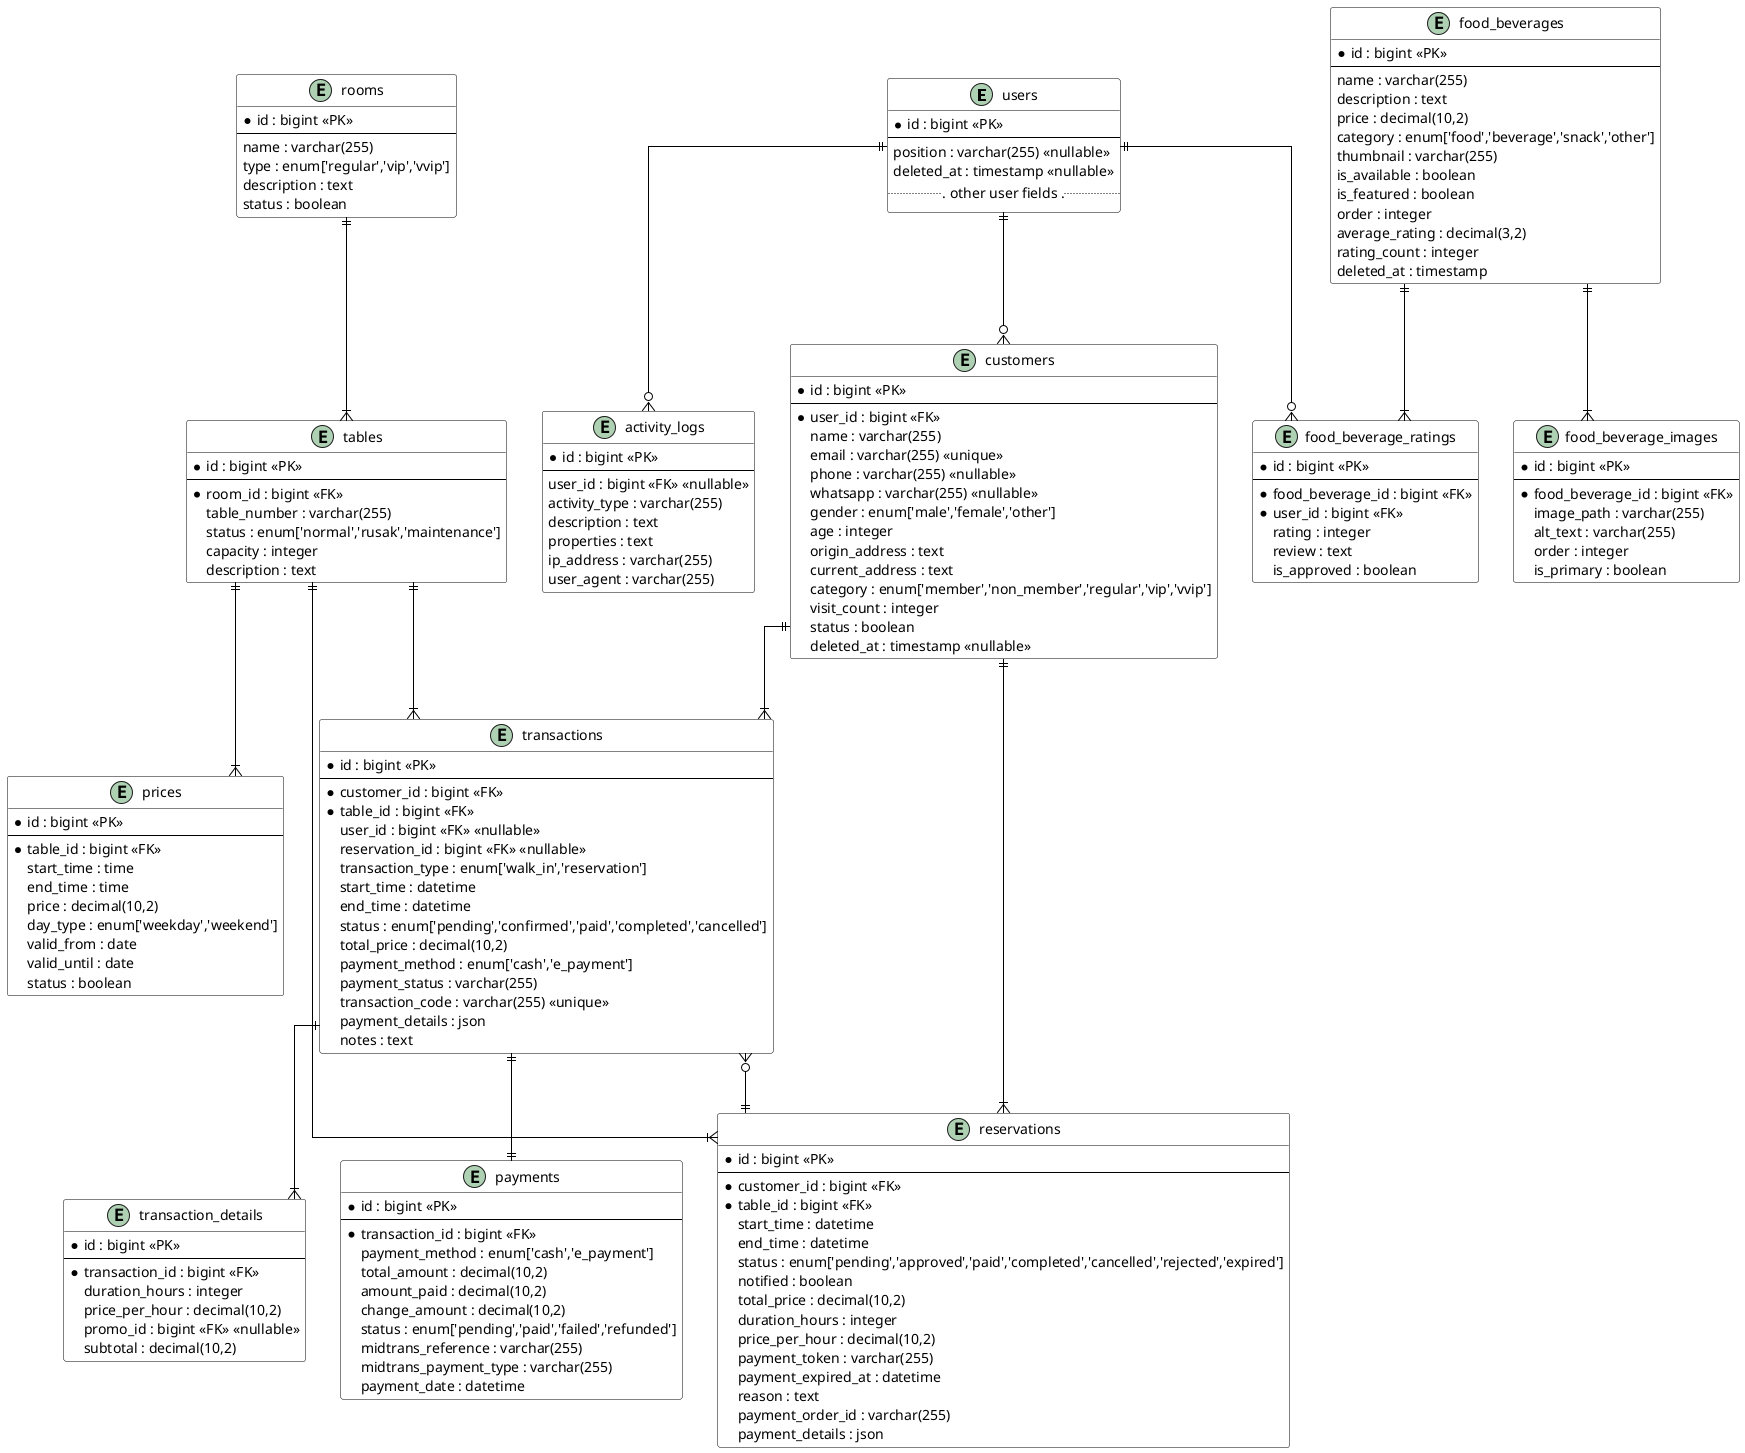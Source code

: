 @startuml Pool Open System ERD

' Styling
skinparam linetype ortho
skinparam class {
    BackgroundColor White
    ArrowColor Black
    BorderColor Black
}

' Entities
entity "users" {
    * id : bigint <<PK>>
    --
    position : varchar(255) <<nullable>>
    deleted_at : timestamp <<nullable>>
    ... other user fields ...
}

entity "customers" {
    * id : bigint <<PK>>
    --
    * user_id : bigint <<FK>>
    name : varchar(255)
    email : varchar(255) <<unique>>
    phone : varchar(255) <<nullable>>
    whatsapp : varchar(255) <<nullable>>
    gender : enum['male','female','other']
    age : integer
    origin_address : text
    current_address : text
    category : enum['member','non_member','regular','vip','vvip']
    visit_count : integer
    status : boolean
    deleted_at : timestamp <<nullable>>
}

entity "rooms" {
    * id : bigint <<PK>>
    --
    name : varchar(255)
    type : enum['regular','vip','vvip']
    description : text
    status : boolean
}

entity "tables" {
    * id : bigint <<PK>>
    --
    * room_id : bigint <<FK>>
    table_number : varchar(255)
    status : enum['normal','rusak','maintenance']
    capacity : integer
    description : text
}

entity "prices" {
    * id : bigint <<PK>>
    --
    * table_id : bigint <<FK>>
    start_time : time
    end_time : time
    price : decimal(10,2)
    day_type : enum['weekday','weekend']
    valid_from : date
    valid_until : date
    status : boolean
}

entity "transactions" {
    * id : bigint <<PK>>
    --
    * customer_id : bigint <<FK>>
    * table_id : bigint <<FK>>
    user_id : bigint <<FK>> <<nullable>>
    reservation_id : bigint <<FK>> <<nullable>>
    transaction_type : enum['walk_in','reservation']
    start_time : datetime
    end_time : datetime
    status : enum['pending','confirmed','paid','completed','cancelled']
    total_price : decimal(10,2)
    payment_method : enum['cash','e_payment']
    payment_status : varchar(255)
    transaction_code : varchar(255) <<unique>>
    payment_details : json
    notes : text
}

entity "transaction_details" {
    * id : bigint <<PK>>
    --
    * transaction_id : bigint <<FK>>
    duration_hours : integer
    price_per_hour : decimal(10,2)
    promo_id : bigint <<FK>> <<nullable>>
    subtotal : decimal(10,2)
}

entity "payments" {
    * id : bigint <<PK>>
    --
    * transaction_id : bigint <<FK>>
    payment_method : enum['cash','e_payment']
    total_amount : decimal(10,2)
    amount_paid : decimal(10,2)
    change_amount : decimal(10,2)
    status : enum['pending','paid','failed','refunded']
    midtrans_reference : varchar(255)
    midtrans_payment_type : varchar(255)
    payment_date : datetime
}

entity "reservations" {
    * id : bigint <<PK>>
    --
    * customer_id : bigint <<FK>>
    * table_id : bigint <<FK>>
    start_time : datetime
    end_time : datetime
    status : enum['pending','approved','paid','completed','cancelled','rejected','expired']
    notified : boolean
    total_price : decimal(10,2)
    duration_hours : integer
    price_per_hour : decimal(10,2)
    payment_token : varchar(255)
    payment_expired_at : datetime
    reason : text
    payment_order_id : varchar(255)
    payment_details : json
}

entity "food_beverages" {
    * id : bigint <<PK>>
    --
    name : varchar(255)
    description : text
    price : decimal(10,2)
    category : enum['food','beverage','snack','other']
    thumbnail : varchar(255)
    is_available : boolean
    is_featured : boolean
    order : integer
    average_rating : decimal(3,2)
    rating_count : integer
    deleted_at : timestamp
}

entity "food_beverage_images" {
    * id : bigint <<PK>>
    --
    * food_beverage_id : bigint <<FK>>
    image_path : varchar(255)
    alt_text : varchar(255)
    order : integer
    is_primary : boolean
}

entity "food_beverage_ratings" {
    * id : bigint <<PK>>
    --
    * food_beverage_id : bigint <<FK>>
    * user_id : bigint <<FK>>
    rating : integer
    review : text
    is_approved : boolean
}

entity "activity_logs" {
    * id : bigint <<PK>>
    --
    user_id : bigint <<FK>> <<nullable>>
    activity_type : varchar(255)
    description : text
    properties : text
    ip_address : varchar(255)
    user_agent : varchar(255)
}

' Relationships
users ||--o{ customers
users ||--o{ activity_logs
users ||--o{ food_beverage_ratings

rooms ||--|{ tables
tables ||--|{ prices
tables ||--|{ transactions
tables ||--|{ reservations

customers ||--|{ transactions
customers ||--|{ reservations

transactions ||--|| payments
transactions ||--|{ transaction_details
transactions }o--|| reservations

food_beverages ||--|{ food_beverage_images
food_beverages ||--|{ food_beverage_ratings

@enduml
